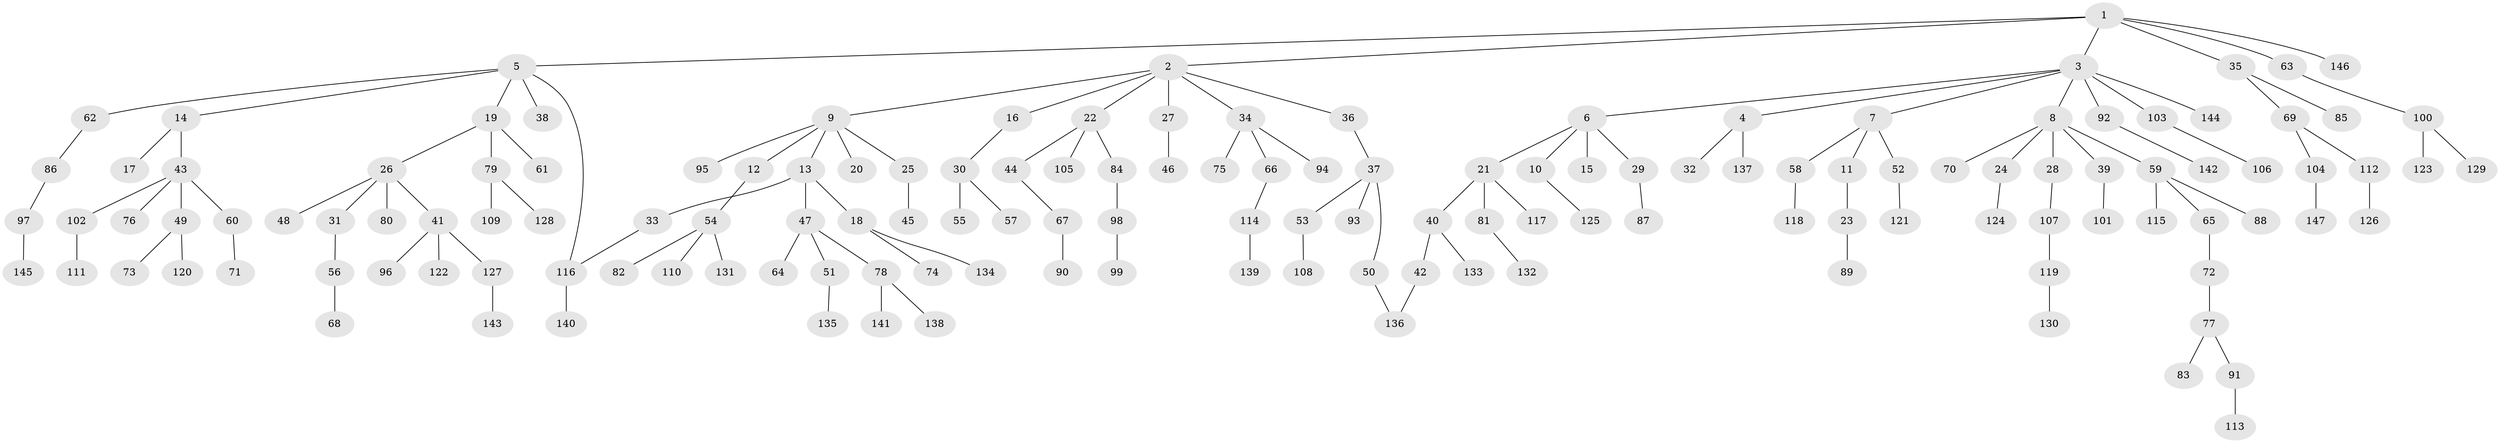 // coarse degree distribution, {6: 0.0380952380952381, 7: 0.01904761904761905, 11: 0.009523809523809525, 2: 0.2857142857142857, 8: 0.009523809523809525, 4: 0.0380952380952381, 5: 0.009523809523809525, 1: 0.5333333333333333, 3: 0.05714285714285714}
// Generated by graph-tools (version 1.1) at 2025/41/03/06/25 10:41:29]
// undirected, 147 vertices, 148 edges
graph export_dot {
graph [start="1"]
  node [color=gray90,style=filled];
  1;
  2;
  3;
  4;
  5;
  6;
  7;
  8;
  9;
  10;
  11;
  12;
  13;
  14;
  15;
  16;
  17;
  18;
  19;
  20;
  21;
  22;
  23;
  24;
  25;
  26;
  27;
  28;
  29;
  30;
  31;
  32;
  33;
  34;
  35;
  36;
  37;
  38;
  39;
  40;
  41;
  42;
  43;
  44;
  45;
  46;
  47;
  48;
  49;
  50;
  51;
  52;
  53;
  54;
  55;
  56;
  57;
  58;
  59;
  60;
  61;
  62;
  63;
  64;
  65;
  66;
  67;
  68;
  69;
  70;
  71;
  72;
  73;
  74;
  75;
  76;
  77;
  78;
  79;
  80;
  81;
  82;
  83;
  84;
  85;
  86;
  87;
  88;
  89;
  90;
  91;
  92;
  93;
  94;
  95;
  96;
  97;
  98;
  99;
  100;
  101;
  102;
  103;
  104;
  105;
  106;
  107;
  108;
  109;
  110;
  111;
  112;
  113;
  114;
  115;
  116;
  117;
  118;
  119;
  120;
  121;
  122;
  123;
  124;
  125;
  126;
  127;
  128;
  129;
  130;
  131;
  132;
  133;
  134;
  135;
  136;
  137;
  138;
  139;
  140;
  141;
  142;
  143;
  144;
  145;
  146;
  147;
  1 -- 2;
  1 -- 3;
  1 -- 5;
  1 -- 35;
  1 -- 63;
  1 -- 146;
  2 -- 9;
  2 -- 16;
  2 -- 22;
  2 -- 27;
  2 -- 34;
  2 -- 36;
  3 -- 4;
  3 -- 6;
  3 -- 7;
  3 -- 8;
  3 -- 92;
  3 -- 103;
  3 -- 144;
  4 -- 32;
  4 -- 137;
  5 -- 14;
  5 -- 19;
  5 -- 38;
  5 -- 62;
  5 -- 116;
  6 -- 10;
  6 -- 15;
  6 -- 21;
  6 -- 29;
  7 -- 11;
  7 -- 52;
  7 -- 58;
  8 -- 24;
  8 -- 28;
  8 -- 39;
  8 -- 59;
  8 -- 70;
  9 -- 12;
  9 -- 13;
  9 -- 20;
  9 -- 25;
  9 -- 95;
  10 -- 125;
  11 -- 23;
  12 -- 54;
  13 -- 18;
  13 -- 33;
  13 -- 47;
  14 -- 17;
  14 -- 43;
  16 -- 30;
  18 -- 74;
  18 -- 134;
  19 -- 26;
  19 -- 61;
  19 -- 79;
  21 -- 40;
  21 -- 81;
  21 -- 117;
  22 -- 44;
  22 -- 84;
  22 -- 105;
  23 -- 89;
  24 -- 124;
  25 -- 45;
  26 -- 31;
  26 -- 41;
  26 -- 48;
  26 -- 80;
  27 -- 46;
  28 -- 107;
  29 -- 87;
  30 -- 55;
  30 -- 57;
  31 -- 56;
  33 -- 116;
  34 -- 66;
  34 -- 75;
  34 -- 94;
  35 -- 69;
  35 -- 85;
  36 -- 37;
  37 -- 50;
  37 -- 53;
  37 -- 93;
  39 -- 101;
  40 -- 42;
  40 -- 133;
  41 -- 96;
  41 -- 122;
  41 -- 127;
  42 -- 136;
  43 -- 49;
  43 -- 60;
  43 -- 76;
  43 -- 102;
  44 -- 67;
  47 -- 51;
  47 -- 64;
  47 -- 78;
  49 -- 73;
  49 -- 120;
  50 -- 136;
  51 -- 135;
  52 -- 121;
  53 -- 108;
  54 -- 82;
  54 -- 110;
  54 -- 131;
  56 -- 68;
  58 -- 118;
  59 -- 65;
  59 -- 88;
  59 -- 115;
  60 -- 71;
  62 -- 86;
  63 -- 100;
  65 -- 72;
  66 -- 114;
  67 -- 90;
  69 -- 104;
  69 -- 112;
  72 -- 77;
  77 -- 83;
  77 -- 91;
  78 -- 138;
  78 -- 141;
  79 -- 109;
  79 -- 128;
  81 -- 132;
  84 -- 98;
  86 -- 97;
  91 -- 113;
  92 -- 142;
  97 -- 145;
  98 -- 99;
  100 -- 123;
  100 -- 129;
  102 -- 111;
  103 -- 106;
  104 -- 147;
  107 -- 119;
  112 -- 126;
  114 -- 139;
  116 -- 140;
  119 -- 130;
  127 -- 143;
}

